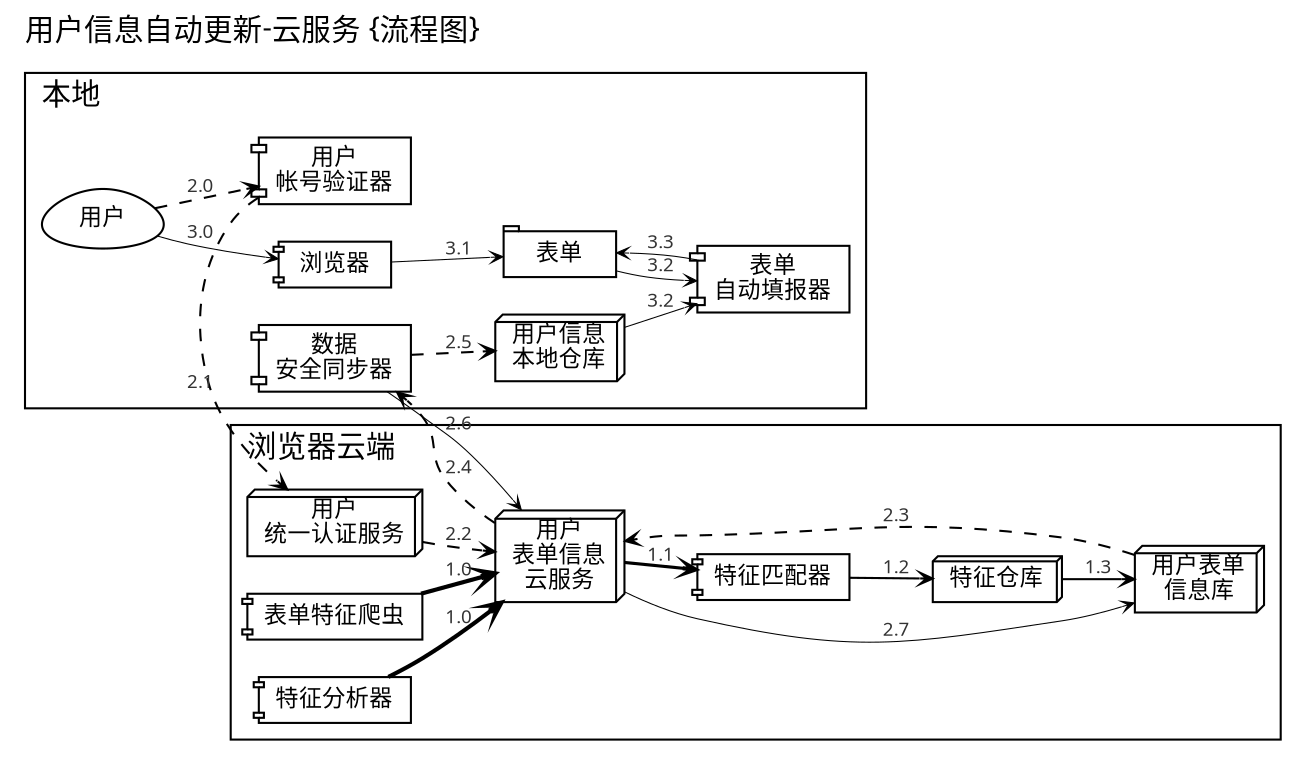     /*生成命令:
$ dot -Tpng lb-usrinfo-cloud.dot -o lb-usrinfo-cloud.png
 -Tcmapx -o lb-usrinfo-cloud.map
    全局设定
    plaintext
{{{#!GraphViz dot
    ,fontname="YaHei Consolas Hybrid"
    */

digraph G4Lmultitab2cloud {
    /*全局设定*/
    graph [label="用户信息自动更新-云服务 {流程图}"
        ,fontsize=14.0
    ,fontname="YaHei.Consolas.1.12.ttf"
        ,labeljust="l",labelloc="t",center=1
        ,ranksep=0.3,center=1,ratio=compress
        ,rankdir=LR
        ];

    node[fontsize=11.0,height=0.3
    ,fontname="YaHei.Consolas.1.12.ttf"
        ,shape=component 
        ];

    edge [fontsize=9.0,fontcolor="#333333"
    ,fontname="YaHei.Consolas.1.12.ttf"
        ,arrowsize=0.6,arrowhead=vee,arrowtail=none
        ,style="setlinewidth(0.5)"
        ];
/*
    src [label="源码",shape=ellipse,style="filled,dashed,setlinewidth(5)"
        ,color="#333333",fillcolor=dimgray
        ,URL="http://code.google.com/p/zoomquiet/source/browse/dot/obp/csdndr1-km.dot?repo=tangle"];
    /*图元声明
    start       [label="流程开始/结束",shape=point];
    end         [label="",shape=doublecircle,fillcolor=red];

    box         [label="实体/对象",shape=box];
    ellipse     [label="行动/节点",shape=ellipse];
    egg         [label="用户/人物",shape=egg];
    plaintext   [label="状态/属性",shape=plaintext,fillcolor=whitesmoke];
    diamond     [label="判别",shape=diamond];
    note        [label="注释",shape=note];
    tab         [label="目录/模块",shape=tab];
    db          [label="数据库",shape=box3d];
    component   [label="主机/组件",shape=component];
  ,style="rounded,dotted"];
    url [label="网址",shape=note];
    act [label="操作",shape=note];
        close [label="关闭",shape=box];
        revert [label="恢复",shape=box];
        hide [label="隐藏",shape=box];
        trans [label="转移",shape=box];
    USER->browser  [label="1.0\n请求网址",style="dotted"];
    browser->TAB   [label="1.1"];
        TAB->tabStore [label="1.2"];
        tabStore->sender [label="1.3"];

    USER->browser [label="4.0\n操作请求",style="dotted"];
    browser->doTAB [label="4.1"];
        {grpStore tabStore}->doTAB [label="4.2"];
        doTAB->acts [label="4.3 \n关闭\n隐藏\n恢复\n迁移"];
        acts->TAB [label="4.4"];
        doTAB->tabStore[label="4.5"];
        acts [label="操作",shape=box];
*/
subgraph cluster_loc {
    label = "本地";
    USER [label="用户",shape=egg];
    browser [label="浏览器"];

    FORM [label="表单",shape=tab];
    AUTHOR [label="用户\n帐号验证器"];
        autoFORM [label="表单\n自动填报器"];
        UsrInfoLStore [label="用户信息\n本地仓库",shape=box3d];
    SS [label="数据\n安全同步器"];

    USER->browser [label="3.0"];
    browser->FORM [label="3.1"];
    {FORM UsrInfoLStore}->autoFORM [label="3.2"];
    autoFORM->FORM [label="3.3"];

    USER->AUTHOR [label="2.0",style="dashed"];
    SS->UsrInfoLStore [label="2.5",style="dashed"];
}
    AUTHOR->USSO [label="2.1",style="dashed"];
    SS->UsrInfoCSrv [label="2.6"];

subgraph cluster_LBC {
    label = "浏览器云端";
    /*自动响应*/
    USSO->UsrInfoCSrv [label="2.2",style="dashed"];
    usrFIS->UsrInfoCSrv [label="2.3",style="dashed"];
        UsrInfoCSrv->SS [label="2.4",style="dashed"];
    /*主动上报*/
    UsrInfoCSrv->usrFIS [label="2.7"];

    USSO [label="用户\n统一认证服务",shape=box3d];
    
    UsrInfoCSrv [label="用户\n表单信息\n云服务",shape=box3d];
        grasper [label="表单特征爬虫"];
        analyser [label="特征分析器"];
    
    commTAB [label="特征匹配器"];
        tagCDB [label="特征仓库",shape=box3d];
    usrFIS  [label="用户表单\n信息库",shape=box3d];

    /*自动挖掘*/
    {grasper analyser}->UsrInfoCSrv [label="1.0",style="setlinewidth(2)"];
    UsrInfoCSrv->commTAB [label="1.1",style="setlinewidth(1.5)"];
    commTAB->tagCDB [label="1.2",style="setlinewidth(1)"];
    tagCDB->usrFIS [label="1.3",style="setlinewidth(1)"];



}


    /*图例关系

    {grasper usrTAB}->LBCsrv [label="2.0",arrowhead=none,arrowtail=vee];
        tagDB->analyser->grasper [label="2.1",arrowhead=none,arrowtail=vee];
        tagDB->groups->reTAB->usrTAB [label="2.2",arrowhead=none,arrowtail=vee];
    {usrTAB tagDB}->commTAB->sender->grpStore [label="3.0"];
    */

/*
    { rank=same; AC    srvAC; }
    AC[label="认证准备",shape=plaintext];
    COMM[label="推荐阶段",shape=plaintext];
    DONE[label="完成阶段",shape=plaintext];
    AC->COMM->DONE;

*/
    edge [style=invis];

}

